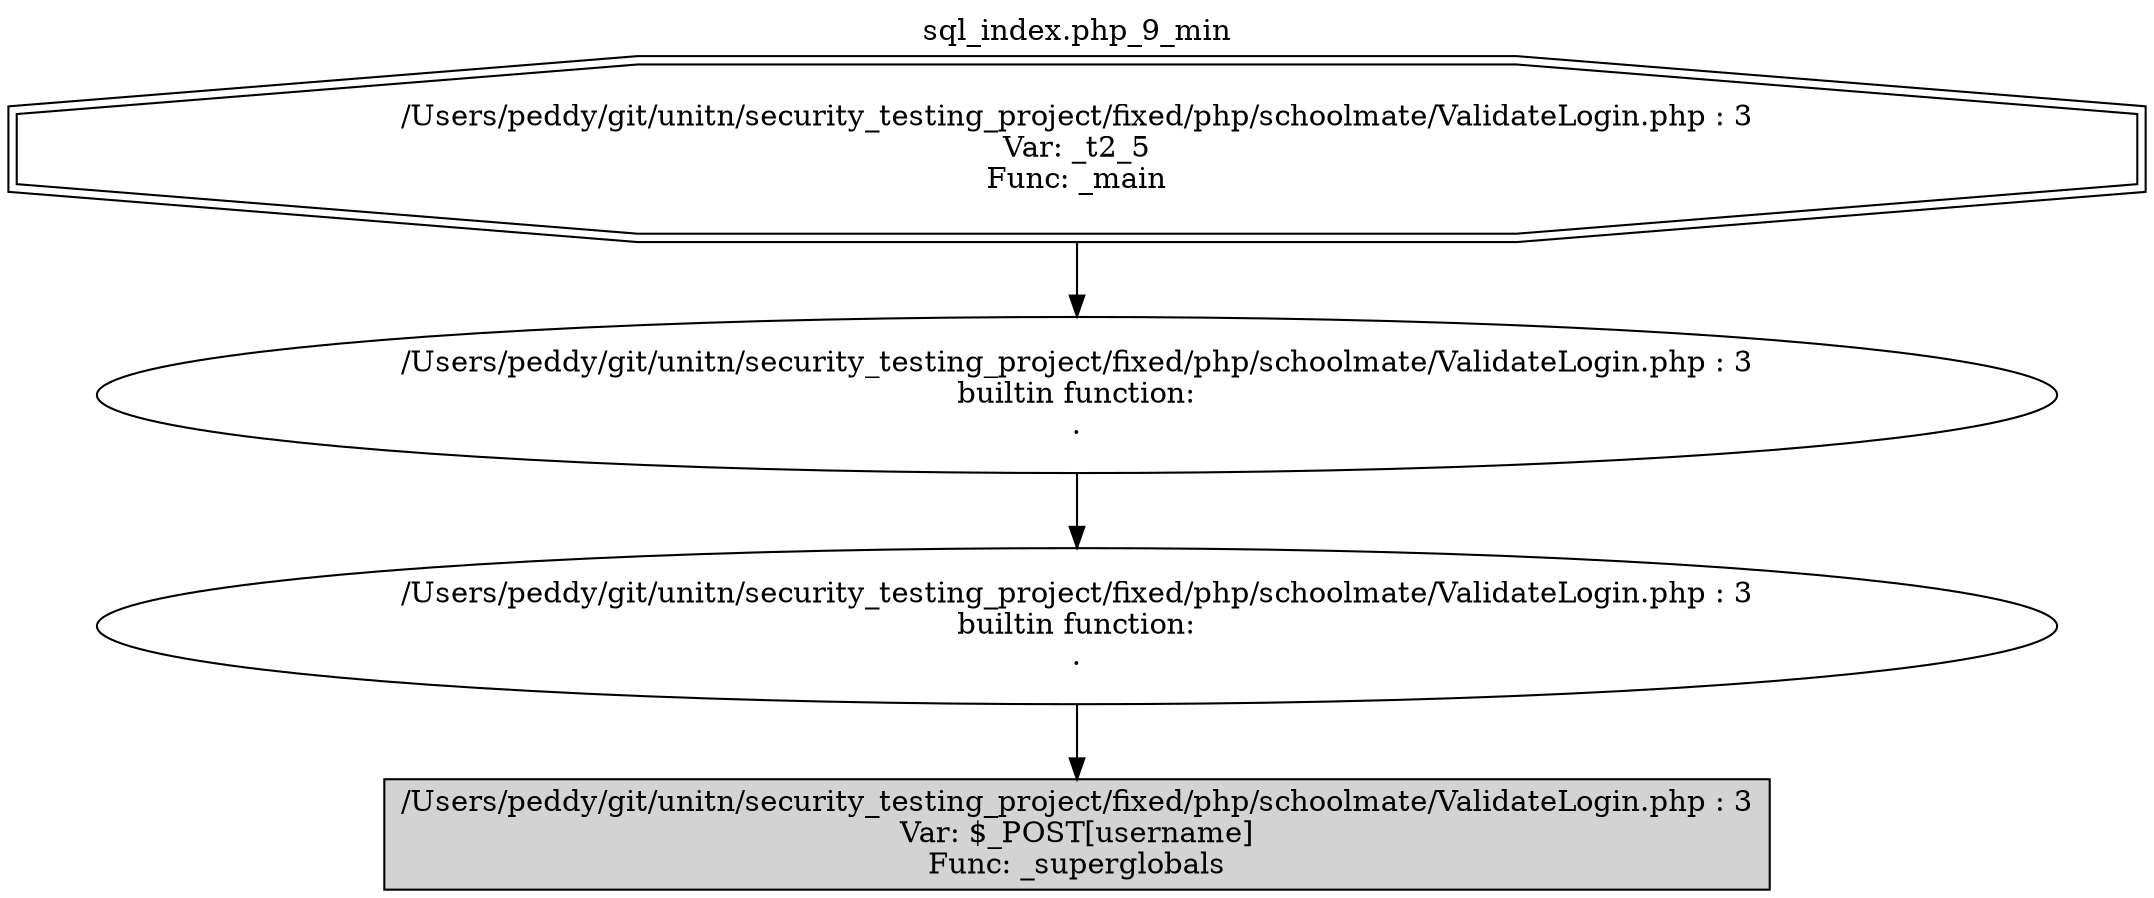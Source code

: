 digraph cfg {
  label="sql_index.php_9_min";
  labelloc=t;
  n1 [shape=doubleoctagon, label="/Users/peddy/git/unitn/security_testing_project/fixed/php/schoolmate/ValidateLogin.php : 3\nVar: _t2_5\nFunc: _main\n"];
  n2 [shape=ellipse, label="/Users/peddy/git/unitn/security_testing_project/fixed/php/schoolmate/ValidateLogin.php : 3\nbuiltin function:\n.\n"];
  n3 [shape=ellipse, label="/Users/peddy/git/unitn/security_testing_project/fixed/php/schoolmate/ValidateLogin.php : 3\nbuiltin function:\n.\n"];
  n4 [shape=box, label="/Users/peddy/git/unitn/security_testing_project/fixed/php/schoolmate/ValidateLogin.php : 3\nVar: $_POST[username]\nFunc: _superglobals\n",style=filled];
  n1 -> n2;
  n2 -> n3;
  n3 -> n4;
}
